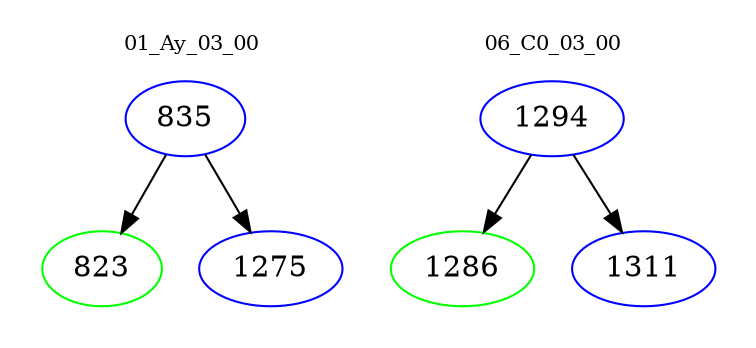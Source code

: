 digraph{
subgraph cluster_0 {
color = white
label = "01_Ay_03_00";
fontsize=10;
T0_835 [label="835", color="blue"]
T0_835 -> T0_823 [color="black"]
T0_823 [label="823", color="green"]
T0_835 -> T0_1275 [color="black"]
T0_1275 [label="1275", color="blue"]
}
subgraph cluster_1 {
color = white
label = "06_C0_03_00";
fontsize=10;
T1_1294 [label="1294", color="blue"]
T1_1294 -> T1_1286 [color="black"]
T1_1286 [label="1286", color="green"]
T1_1294 -> T1_1311 [color="black"]
T1_1311 [label="1311", color="blue"]
}
}
